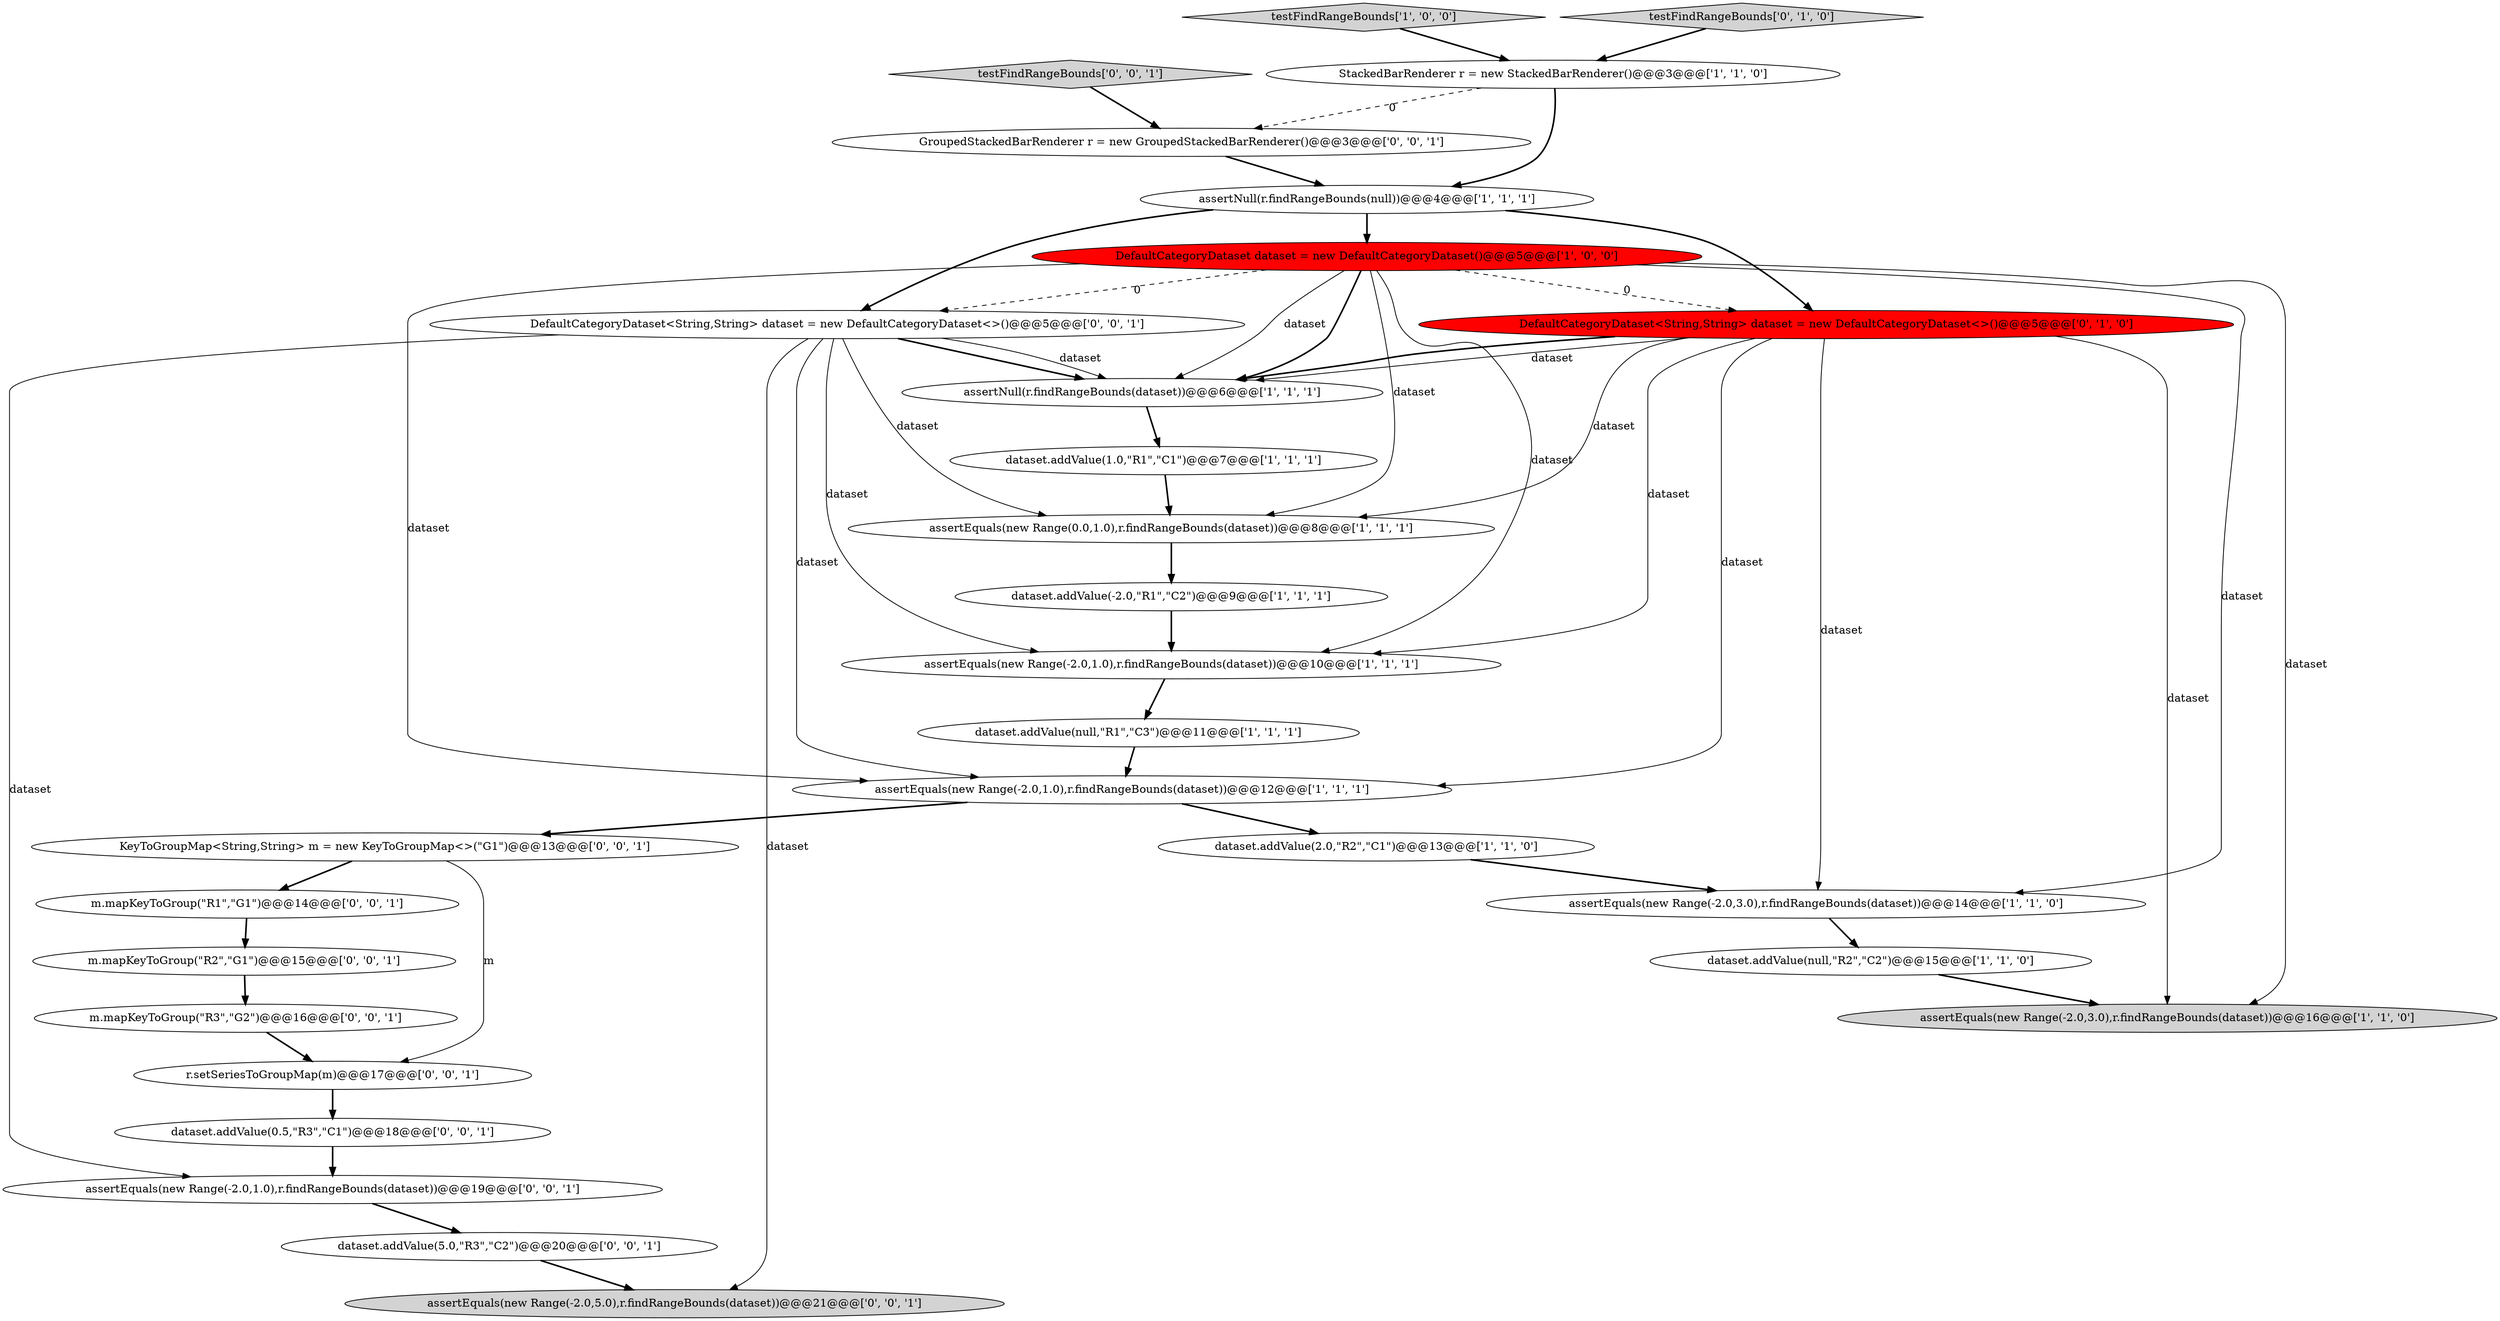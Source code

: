 digraph {
6 [style = filled, label = "DefaultCategoryDataset dataset = new DefaultCategoryDataset()@@@5@@@['1', '0', '0']", fillcolor = red, shape = ellipse image = "AAA1AAABBB1BBB"];
28 [style = filled, label = "m.mapKeyToGroup(\"R1\",\"G1\")@@@14@@@['0', '0', '1']", fillcolor = white, shape = ellipse image = "AAA0AAABBB3BBB"];
21 [style = filled, label = "m.mapKeyToGroup(\"R2\",\"G1\")@@@15@@@['0', '0', '1']", fillcolor = white, shape = ellipse image = "AAA0AAABBB3BBB"];
4 [style = filled, label = "testFindRangeBounds['1', '0', '0']", fillcolor = lightgray, shape = diamond image = "AAA0AAABBB1BBB"];
15 [style = filled, label = "testFindRangeBounds['0', '1', '0']", fillcolor = lightgray, shape = diamond image = "AAA0AAABBB2BBB"];
19 [style = filled, label = "dataset.addValue(0.5,\"R3\",\"C1\")@@@18@@@['0', '0', '1']", fillcolor = white, shape = ellipse image = "AAA0AAABBB3BBB"];
9 [style = filled, label = "dataset.addValue(null,\"R2\",\"C2\")@@@15@@@['1', '1', '0']", fillcolor = white, shape = ellipse image = "AAA0AAABBB1BBB"];
18 [style = filled, label = "KeyToGroupMap<String,String> m = new KeyToGroupMap<>(\"G1\")@@@13@@@['0', '0', '1']", fillcolor = white, shape = ellipse image = "AAA0AAABBB3BBB"];
23 [style = filled, label = "DefaultCategoryDataset<String,String> dataset = new DefaultCategoryDataset<>()@@@5@@@['0', '0', '1']", fillcolor = white, shape = ellipse image = "AAA0AAABBB3BBB"];
14 [style = filled, label = "assertEquals(new Range(-2.0,3.0),r.findRangeBounds(dataset))@@@14@@@['1', '1', '0']", fillcolor = white, shape = ellipse image = "AAA0AAABBB1BBB"];
24 [style = filled, label = "m.mapKeyToGroup(\"R3\",\"G2\")@@@16@@@['0', '0', '1']", fillcolor = white, shape = ellipse image = "AAA0AAABBB3BBB"];
1 [style = filled, label = "StackedBarRenderer r = new StackedBarRenderer()@@@3@@@['1', '1', '0']", fillcolor = white, shape = ellipse image = "AAA0AAABBB1BBB"];
7 [style = filled, label = "assertEquals(new Range(-2.0,1.0),r.findRangeBounds(dataset))@@@12@@@['1', '1', '1']", fillcolor = white, shape = ellipse image = "AAA0AAABBB1BBB"];
12 [style = filled, label = "assertEquals(new Range(-2.0,1.0),r.findRangeBounds(dataset))@@@10@@@['1', '1', '1']", fillcolor = white, shape = ellipse image = "AAA0AAABBB1BBB"];
13 [style = filled, label = "dataset.addValue(2.0,\"R2\",\"C1\")@@@13@@@['1', '1', '0']", fillcolor = white, shape = ellipse image = "AAA0AAABBB1BBB"];
27 [style = filled, label = "assertEquals(new Range(-2.0,1.0),r.findRangeBounds(dataset))@@@19@@@['0', '0', '1']", fillcolor = white, shape = ellipse image = "AAA0AAABBB3BBB"];
11 [style = filled, label = "assertNull(r.findRangeBounds(dataset))@@@6@@@['1', '1', '1']", fillcolor = white, shape = ellipse image = "AAA0AAABBB1BBB"];
5 [style = filled, label = "dataset.addValue(-2.0,\"R1\",\"C2\")@@@9@@@['1', '1', '1']", fillcolor = white, shape = ellipse image = "AAA0AAABBB1BBB"];
16 [style = filled, label = "DefaultCategoryDataset<String,String> dataset = new DefaultCategoryDataset<>()@@@5@@@['0', '1', '0']", fillcolor = red, shape = ellipse image = "AAA1AAABBB2BBB"];
0 [style = filled, label = "dataset.addValue(null,\"R1\",\"C3\")@@@11@@@['1', '1', '1']", fillcolor = white, shape = ellipse image = "AAA0AAABBB1BBB"];
20 [style = filled, label = "GroupedStackedBarRenderer r = new GroupedStackedBarRenderer()@@@3@@@['0', '0', '1']", fillcolor = white, shape = ellipse image = "AAA0AAABBB3BBB"];
17 [style = filled, label = "dataset.addValue(5.0,\"R3\",\"C2\")@@@20@@@['0', '0', '1']", fillcolor = white, shape = ellipse image = "AAA0AAABBB3BBB"];
26 [style = filled, label = "testFindRangeBounds['0', '0', '1']", fillcolor = lightgray, shape = diamond image = "AAA0AAABBB3BBB"];
25 [style = filled, label = "assertEquals(new Range(-2.0,5.0),r.findRangeBounds(dataset))@@@21@@@['0', '0', '1']", fillcolor = lightgray, shape = ellipse image = "AAA0AAABBB3BBB"];
2 [style = filled, label = "dataset.addValue(1.0,\"R1\",\"C1\")@@@7@@@['1', '1', '1']", fillcolor = white, shape = ellipse image = "AAA0AAABBB1BBB"];
22 [style = filled, label = "r.setSeriesToGroupMap(m)@@@17@@@['0', '0', '1']", fillcolor = white, shape = ellipse image = "AAA0AAABBB3BBB"];
10 [style = filled, label = "assertEquals(new Range(-2.0,3.0),r.findRangeBounds(dataset))@@@16@@@['1', '1', '0']", fillcolor = lightgray, shape = ellipse image = "AAA0AAABBB1BBB"];
8 [style = filled, label = "assertNull(r.findRangeBounds(null))@@@4@@@['1', '1', '1']", fillcolor = white, shape = ellipse image = "AAA0AAABBB1BBB"];
3 [style = filled, label = "assertEquals(new Range(0.0,1.0),r.findRangeBounds(dataset))@@@8@@@['1', '1', '1']", fillcolor = white, shape = ellipse image = "AAA0AAABBB1BBB"];
7->13 [style = bold, label=""];
8->16 [style = bold, label=""];
17->25 [style = bold, label=""];
23->25 [style = solid, label="dataset"];
6->7 [style = solid, label="dataset"];
16->14 [style = solid, label="dataset"];
1->8 [style = bold, label=""];
16->11 [style = bold, label=""];
6->11 [style = solid, label="dataset"];
8->23 [style = bold, label=""];
22->19 [style = bold, label=""];
2->3 [style = bold, label=""];
18->22 [style = solid, label="m"];
8->6 [style = bold, label=""];
21->24 [style = bold, label=""];
6->3 [style = solid, label="dataset"];
9->10 [style = bold, label=""];
23->11 [style = solid, label="dataset"];
24->22 [style = bold, label=""];
12->0 [style = bold, label=""];
6->10 [style = solid, label="dataset"];
23->12 [style = solid, label="dataset"];
18->28 [style = bold, label=""];
11->2 [style = bold, label=""];
16->3 [style = solid, label="dataset"];
23->27 [style = solid, label="dataset"];
16->7 [style = solid, label="dataset"];
0->7 [style = bold, label=""];
6->12 [style = solid, label="dataset"];
1->20 [style = dashed, label="0"];
23->7 [style = solid, label="dataset"];
3->5 [style = bold, label=""];
20->8 [style = bold, label=""];
28->21 [style = bold, label=""];
16->10 [style = solid, label="dataset"];
6->16 [style = dashed, label="0"];
6->14 [style = solid, label="dataset"];
5->12 [style = bold, label=""];
6->11 [style = bold, label=""];
19->27 [style = bold, label=""];
16->11 [style = solid, label="dataset"];
27->17 [style = bold, label=""];
16->12 [style = solid, label="dataset"];
7->18 [style = bold, label=""];
14->9 [style = bold, label=""];
4->1 [style = bold, label=""];
23->11 [style = bold, label=""];
13->14 [style = bold, label=""];
23->3 [style = solid, label="dataset"];
6->23 [style = dashed, label="0"];
26->20 [style = bold, label=""];
15->1 [style = bold, label=""];
}
